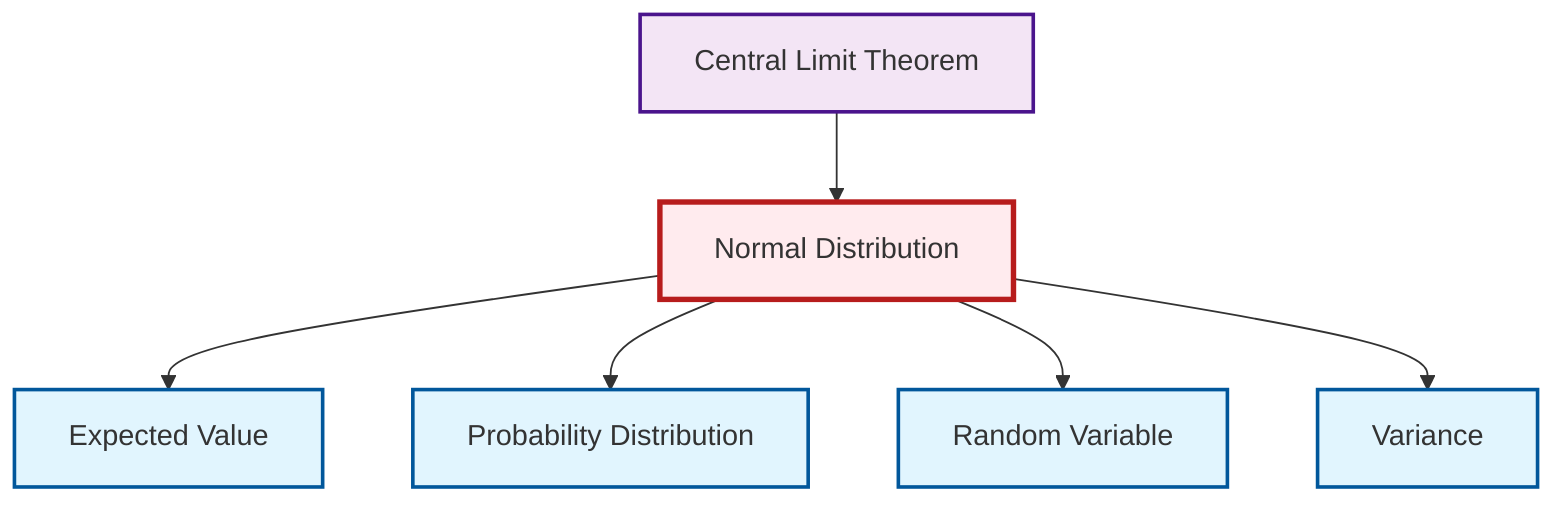 graph TD
    classDef definition fill:#e1f5fe,stroke:#01579b,stroke-width:2px
    classDef theorem fill:#f3e5f5,stroke:#4a148c,stroke-width:2px
    classDef axiom fill:#fff3e0,stroke:#e65100,stroke-width:2px
    classDef example fill:#e8f5e9,stroke:#1b5e20,stroke-width:2px
    classDef current fill:#ffebee,stroke:#b71c1c,stroke-width:3px
    def-probability-distribution["Probability Distribution"]:::definition
    def-variance["Variance"]:::definition
    thm-central-limit["Central Limit Theorem"]:::theorem
    def-random-variable["Random Variable"]:::definition
    def-normal-distribution["Normal Distribution"]:::definition
    def-expectation["Expected Value"]:::definition
    def-normal-distribution --> def-expectation
    def-normal-distribution --> def-probability-distribution
    thm-central-limit --> def-normal-distribution
    def-normal-distribution --> def-random-variable
    def-normal-distribution --> def-variance
    class def-normal-distribution current